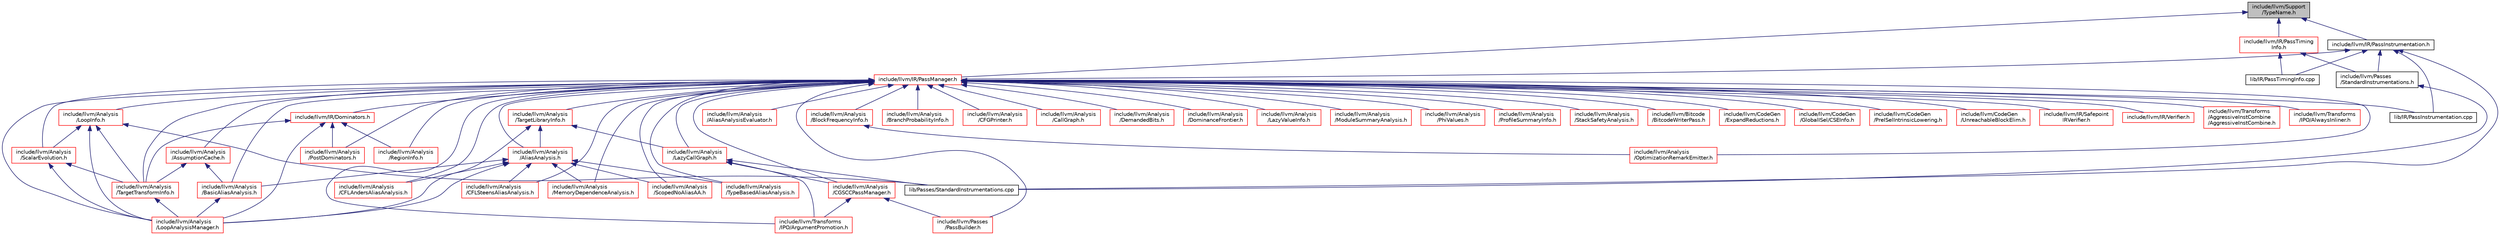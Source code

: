 digraph "include/llvm/Support/TypeName.h"
{
 // LATEX_PDF_SIZE
  bgcolor="transparent";
  edge [fontname="Helvetica",fontsize="10",labelfontname="Helvetica",labelfontsize="10"];
  node [fontname="Helvetica",fontsize="10",shape="box"];
  Node1 [label="include/llvm/Support\l/TypeName.h",height=0.2,width=0.4,color="black", fillcolor="grey75", style="filled", fontcolor="black",tooltip=" "];
  Node1 -> Node2 [dir="back",color="midnightblue",fontsize="10",style="solid",fontname="Helvetica"];
  Node2 [label="include/llvm/IR/PassInstrumentation.h",height=0.2,width=0.4,color="black",URL="$PassInstrumentation_8h.html",tooltip="This file defines the Pass Instrumentation classes that provide instrumentation points into the pass ..."];
  Node2 -> Node3 [dir="back",color="midnightblue",fontsize="10",style="solid",fontname="Helvetica"];
  Node3 [label="include/llvm/IR/PassManager.h",height=0.2,width=0.4,color="red",URL="$PassManager_8h.html",tooltip="This header defines various interfaces for pass management in LLVM."];
  Node3 -> Node4 [dir="back",color="midnightblue",fontsize="10",style="solid",fontname="Helvetica"];
  Node4 [label="include/llvm/Analysis\l/AliasAnalysis.h",height=0.2,width=0.4,color="red",URL="$AliasAnalysis_8h.html",tooltip=" "];
  Node4 -> Node99 [dir="back",color="midnightblue",fontsize="10",style="solid",fontname="Helvetica"];
  Node99 [label="include/llvm/Analysis\l/BasicAliasAnalysis.h",height=0.2,width=0.4,color="red",URL="$BasicAliasAnalysis_8h.html",tooltip="This is the interface for LLVM's primary stateless and local alias analysis."];
  Node99 -> Node100 [dir="back",color="midnightblue",fontsize="10",style="solid",fontname="Helvetica"];
  Node100 [label="include/llvm/Analysis\l/LoopAnalysisManager.h",height=0.2,width=0.4,color="red",URL="$LoopAnalysisManager_8h.html",tooltip="This header provides classes for managing per-loop analyses."];
  Node4 -> Node161 [dir="back",color="midnightblue",fontsize="10",style="solid",fontname="Helvetica"];
  Node161 [label="include/llvm/Analysis\l/CFLAndersAliasAnalysis.h",height=0.2,width=0.4,color="red",URL="$CFLAndersAliasAnalysis_8h.html",tooltip="This is the interface for LLVM's inclusion-based alias analysis implemented with CFL graph reachabili..."];
  Node4 -> Node163 [dir="back",color="midnightblue",fontsize="10",style="solid",fontname="Helvetica"];
  Node163 [label="include/llvm/Analysis\l/CFLSteensAliasAnalysis.h",height=0.2,width=0.4,color="red",URL="$CFLSteensAliasAnalysis_8h.html",tooltip="This is the interface for LLVM's unification-based alias analysis implemented with CFL graph reachabi..."];
  Node4 -> Node100 [dir="back",color="midnightblue",fontsize="10",style="solid",fontname="Helvetica"];
  Node4 -> Node220 [dir="back",color="midnightblue",fontsize="10",style="solid",fontname="Helvetica"];
  Node220 [label="include/llvm/Analysis\l/MemoryDependenceAnalysis.h",height=0.2,width=0.4,color="red",URL="$MemoryDependenceAnalysis_8h.html",tooltip=" "];
  Node4 -> Node252 [dir="back",color="midnightblue",fontsize="10",style="solid",fontname="Helvetica"];
  Node252 [label="include/llvm/Analysis\l/ScopedNoAliasAA.h",height=0.2,width=0.4,color="red",URL="$ScopedNoAliasAA_8h.html",tooltip="This is the interface for a metadata-based scoped no-alias analysis."];
  Node4 -> Node254 [dir="back",color="midnightblue",fontsize="10",style="solid",fontname="Helvetica"];
  Node254 [label="include/llvm/Analysis\l/TypeBasedAliasAnalysis.h",height=0.2,width=0.4,color="red",URL="$TypeBasedAliasAnalysis_8h.html",tooltip="This is the interface for a metadata-based TBAA."];
  Node3 -> Node1337 [dir="back",color="midnightblue",fontsize="10",style="solid",fontname="Helvetica"];
  Node1337 [label="include/llvm/Analysis\l/AliasAnalysisEvaluator.h",height=0.2,width=0.4,color="red",URL="$AliasAnalysisEvaluator_8h.html",tooltip="This file implements a simple N^2 alias analysis accuracy evaluator."];
  Node3 -> Node1338 [dir="back",color="midnightblue",fontsize="10",style="solid",fontname="Helvetica"];
  Node1338 [label="include/llvm/Analysis\l/AssumptionCache.h",height=0.2,width=0.4,color="red",URL="$AssumptionCache_8h.html",tooltip=" "];
  Node1338 -> Node99 [dir="back",color="midnightblue",fontsize="10",style="solid",fontname="Helvetica"];
  Node1338 -> Node1344 [dir="back",color="midnightblue",fontsize="10",style="solid",fontname="Helvetica"];
  Node1344 [label="include/llvm/Analysis\l/TargetTransformInfo.h",height=0.2,width=0.4,color="red",URL="$TargetTransformInfo_8h.html",tooltip="This pass exposes codegen information to IR-level passes."];
  Node1344 -> Node100 [dir="back",color="midnightblue",fontsize="10",style="solid",fontname="Helvetica"];
  Node3 -> Node99 [dir="back",color="midnightblue",fontsize="10",style="solid",fontname="Helvetica"];
  Node3 -> Node1378 [dir="back",color="midnightblue",fontsize="10",style="solid",fontname="Helvetica"];
  Node1378 [label="include/llvm/Analysis\l/BlockFrequencyInfo.h",height=0.2,width=0.4,color="red",URL="$BlockFrequencyInfo_8h.html",tooltip=" "];
  Node1378 -> Node1382 [dir="back",color="midnightblue",fontsize="10",style="solid",fontname="Helvetica"];
  Node1382 [label="include/llvm/Analysis\l/OptimizationRemarkEmitter.h",height=0.2,width=0.4,color="red",URL="$OptimizationRemarkEmitter_8h.html",tooltip=" "];
  Node3 -> Node1392 [dir="back",color="midnightblue",fontsize="10",style="solid",fontname="Helvetica"];
  Node1392 [label="include/llvm/Analysis\l/BranchProbabilityInfo.h",height=0.2,width=0.4,color="red",URL="$BranchProbabilityInfo_8h.html",tooltip=" "];
  Node3 -> Node1396 [dir="back",color="midnightblue",fontsize="10",style="solid",fontname="Helvetica"];
  Node1396 [label="include/llvm/Analysis\l/CFGPrinter.h",height=0.2,width=0.4,color="red",URL="$CFGPrinter_8h.html",tooltip=" "];
  Node3 -> Node161 [dir="back",color="midnightblue",fontsize="10",style="solid",fontname="Helvetica"];
  Node3 -> Node163 [dir="back",color="midnightblue",fontsize="10",style="solid",fontname="Helvetica"];
  Node3 -> Node1402 [dir="back",color="midnightblue",fontsize="10",style="solid",fontname="Helvetica"];
  Node1402 [label="include/llvm/Analysis\l/CGSCCPassManager.h",height=0.2,width=0.4,color="red",URL="$CGSCCPassManager_8h.html",tooltip="This header provides classes for managing passes over SCCs of the call graph."];
  Node1402 -> Node115 [dir="back",color="midnightblue",fontsize="10",style="solid",fontname="Helvetica"];
  Node115 [label="include/llvm/Passes\l/PassBuilder.h",height=0.2,width=0.4,color="red",URL="$PassBuilder_8h.html",tooltip="Interfaces for registering analysis passes, producing common pass manager configurations,..."];
  Node1402 -> Node1403 [dir="back",color="midnightblue",fontsize="10",style="solid",fontname="Helvetica"];
  Node1403 [label="include/llvm/Transforms\l/IPO/ArgumentPromotion.h",height=0.2,width=0.4,color="red",URL="$ArgumentPromotion_8h.html",tooltip=" "];
  Node3 -> Node1407 [dir="back",color="midnightblue",fontsize="10",style="solid",fontname="Helvetica"];
  Node1407 [label="include/llvm/Analysis\l/CallGraph.h",height=0.2,width=0.4,color="red",URL="$CallGraph_8h.html",tooltip="This file provides interfaces used to build and manipulate a call graph, which is a very useful tool ..."];
  Node3 -> Node1414 [dir="back",color="midnightblue",fontsize="10",style="solid",fontname="Helvetica"];
  Node1414 [label="include/llvm/Analysis\l/DemandedBits.h",height=0.2,width=0.4,color="red",URL="$DemandedBits_8h.html",tooltip=" "];
  Node3 -> Node1415 [dir="back",color="midnightblue",fontsize="10",style="solid",fontname="Helvetica"];
  Node1415 [label="include/llvm/Analysis\l/DominanceFrontier.h",height=0.2,width=0.4,color="red",URL="$DominanceFrontier_8h.html",tooltip=" "];
  Node3 -> Node1420 [dir="back",color="midnightblue",fontsize="10",style="solid",fontname="Helvetica"];
  Node1420 [label="include/llvm/Analysis\l/LazyCallGraph.h",height=0.2,width=0.4,color="red",URL="$LazyCallGraph_8h.html",tooltip="Implements a lazy call graph analysis and related passes for the new pass manager."];
  Node1420 -> Node1402 [dir="back",color="midnightblue",fontsize="10",style="solid",fontname="Helvetica"];
  Node1420 -> Node1403 [dir="back",color="midnightblue",fontsize="10",style="solid",fontname="Helvetica"];
  Node1420 -> Node1423 [dir="back",color="midnightblue",fontsize="10",style="solid",fontname="Helvetica"];
  Node1423 [label="lib/Passes/StandardInstrumentations.cpp",height=0.2,width=0.4,color="black",URL="$StandardInstrumentations_8cpp.html",tooltip="This file defines IR-printing pass instrumentation callbacks as well as StandardInstrumentations clas..."];
  Node3 -> Node1424 [dir="back",color="midnightblue",fontsize="10",style="solid",fontname="Helvetica"];
  Node1424 [label="include/llvm/Analysis\l/LazyValueInfo.h",height=0.2,width=0.4,color="red",URL="$LazyValueInfo_8h.html",tooltip=" "];
  Node3 -> Node100 [dir="back",color="midnightblue",fontsize="10",style="solid",fontname="Helvetica"];
  Node3 -> Node1425 [dir="back",color="midnightblue",fontsize="10",style="solid",fontname="Helvetica"];
  Node1425 [label="include/llvm/Analysis\l/LoopInfo.h",height=0.2,width=0.4,color="red",URL="$LoopInfo_8h.html",tooltip=" "];
  Node1425 -> Node100 [dir="back",color="midnightblue",fontsize="10",style="solid",fontname="Helvetica"];
  Node1425 -> Node1433 [dir="back",color="midnightblue",fontsize="10",style="solid",fontname="Helvetica"];
  Node1433 [label="include/llvm/Analysis\l/ScalarEvolution.h",height=0.2,width=0.4,color="red",URL="$ScalarEvolution_8h.html",tooltip=" "];
  Node1433 -> Node100 [dir="back",color="midnightblue",fontsize="10",style="solid",fontname="Helvetica"];
  Node1433 -> Node1344 [dir="back",color="midnightblue",fontsize="10",style="solid",fontname="Helvetica"];
  Node1425 -> Node1344 [dir="back",color="midnightblue",fontsize="10",style="solid",fontname="Helvetica"];
  Node1425 -> Node1423 [dir="back",color="midnightblue",fontsize="10",style="solid",fontname="Helvetica"];
  Node3 -> Node220 [dir="back",color="midnightblue",fontsize="10",style="solid",fontname="Helvetica"];
  Node3 -> Node1451 [dir="back",color="midnightblue",fontsize="10",style="solid",fontname="Helvetica"];
  Node1451 [label="include/llvm/Analysis\l/ModuleSummaryAnalysis.h",height=0.2,width=0.4,color="red",URL="$ModuleSummaryAnalysis_8h.html",tooltip="This is the interface to build a ModuleSummaryIndex for a module."];
  Node3 -> Node1382 [dir="back",color="midnightblue",fontsize="10",style="solid",fontname="Helvetica"];
  Node3 -> Node1453 [dir="back",color="midnightblue",fontsize="10",style="solid",fontname="Helvetica"];
  Node1453 [label="include/llvm/Analysis\l/PhiValues.h",height=0.2,width=0.4,color="red",URL="$PhiValues_8h.html",tooltip=" "];
  Node3 -> Node1455 [dir="back",color="midnightblue",fontsize="10",style="solid",fontname="Helvetica"];
  Node1455 [label="include/llvm/Analysis\l/PostDominators.h",height=0.2,width=0.4,color="red",URL="$PostDominators_8h.html",tooltip=" "];
  Node3 -> Node1469 [dir="back",color="midnightblue",fontsize="10",style="solid",fontname="Helvetica"];
  Node1469 [label="include/llvm/Analysis\l/ProfileSummaryInfo.h",height=0.2,width=0.4,color="red",URL="$ProfileSummaryInfo_8h.html",tooltip=" "];
  Node3 -> Node1470 [dir="back",color="midnightblue",fontsize="10",style="solid",fontname="Helvetica"];
  Node1470 [label="include/llvm/Analysis\l/RegionInfo.h",height=0.2,width=0.4,color="red",URL="$RegionInfo_8h.html",tooltip=" "];
  Node3 -> Node1433 [dir="back",color="midnightblue",fontsize="10",style="solid",fontname="Helvetica"];
  Node3 -> Node252 [dir="back",color="midnightblue",fontsize="10",style="solid",fontname="Helvetica"];
  Node3 -> Node1474 [dir="back",color="midnightblue",fontsize="10",style="solid",fontname="Helvetica"];
  Node1474 [label="include/llvm/Analysis\l/StackSafetyAnalysis.h",height=0.2,width=0.4,color="red",URL="$StackSafetyAnalysis_8h.html",tooltip=" "];
  Node3 -> Node1475 [dir="back",color="midnightblue",fontsize="10",style="solid",fontname="Helvetica"];
  Node1475 [label="include/llvm/Analysis\l/TargetLibraryInfo.h",height=0.2,width=0.4,color="red",URL="$TargetLibraryInfo_8h.html",tooltip=" "];
  Node1475 -> Node4 [dir="back",color="midnightblue",fontsize="10",style="solid",fontname="Helvetica"];
  Node1475 -> Node1420 [dir="back",color="midnightblue",fontsize="10",style="solid",fontname="Helvetica"];
  Node1475 -> Node100 [dir="back",color="midnightblue",fontsize="10",style="solid",fontname="Helvetica"];
  Node3 -> Node1344 [dir="back",color="midnightblue",fontsize="10",style="solid",fontname="Helvetica"];
  Node3 -> Node254 [dir="back",color="midnightblue",fontsize="10",style="solid",fontname="Helvetica"];
  Node3 -> Node1490 [dir="back",color="midnightblue",fontsize="10",style="solid",fontname="Helvetica"];
  Node1490 [label="include/llvm/Bitcode\l/BitcodeWriterPass.h",height=0.2,width=0.4,color="red",URL="$BitcodeWriterPass_8h.html",tooltip="This file provides a bitcode writing pass."];
  Node3 -> Node1491 [dir="back",color="midnightblue",fontsize="10",style="solid",fontname="Helvetica"];
  Node1491 [label="include/llvm/CodeGen\l/ExpandReductions.h",height=0.2,width=0.4,color="red",URL="$ExpandReductions_8h.html",tooltip=" "];
  Node3 -> Node337 [dir="back",color="midnightblue",fontsize="10",style="solid",fontname="Helvetica"];
  Node337 [label="include/llvm/CodeGen\l/GlobalISel/CSEInfo.h",height=0.2,width=0.4,color="red",URL="$CSEInfo_8h.html",tooltip=" "];
  Node3 -> Node1492 [dir="back",color="midnightblue",fontsize="10",style="solid",fontname="Helvetica"];
  Node1492 [label="include/llvm/CodeGen\l/PreISelIntrinsicLowering.h",height=0.2,width=0.4,color="red",URL="$PreISelIntrinsicLowering_8h.html",tooltip=" "];
  Node3 -> Node1494 [dir="back",color="midnightblue",fontsize="10",style="solid",fontname="Helvetica"];
  Node1494 [label="include/llvm/CodeGen\l/UnreachableBlockElim.h",height=0.2,width=0.4,color="red",URL="$UnreachableBlockElim_8h.html",tooltip=" "];
  Node3 -> Node1495 [dir="back",color="midnightblue",fontsize="10",style="solid",fontname="Helvetica"];
  Node1495 [label="include/llvm/IR/Dominators.h",height=0.2,width=0.4,color="red",URL="$Dominators_8h.html",tooltip=" "];
  Node1495 -> Node100 [dir="back",color="midnightblue",fontsize="10",style="solid",fontname="Helvetica"];
  Node1495 -> Node1455 [dir="back",color="midnightblue",fontsize="10",style="solid",fontname="Helvetica"];
  Node1495 -> Node1470 [dir="back",color="midnightblue",fontsize="10",style="solid",fontname="Helvetica"];
  Node1495 -> Node1344 [dir="back",color="midnightblue",fontsize="10",style="solid",fontname="Helvetica"];
  Node3 -> Node1509 [dir="back",color="midnightblue",fontsize="10",style="solid",fontname="Helvetica"];
  Node1509 [label="include/llvm/IR/Safepoint\lIRVerifier.h",height=0.2,width=0.4,color="red",URL="$SafepointIRVerifier_8h.html",tooltip=" "];
  Node3 -> Node1510 [dir="back",color="midnightblue",fontsize="10",style="solid",fontname="Helvetica"];
  Node1510 [label="include/llvm/IR/Verifier.h",height=0.2,width=0.4,color="red",URL="$Verifier_8h.html",tooltip=" "];
  Node3 -> Node115 [dir="back",color="midnightblue",fontsize="10",style="solid",fontname="Helvetica"];
  Node3 -> Node1516 [dir="back",color="midnightblue",fontsize="10",style="solid",fontname="Helvetica"];
  Node1516 [label="include/llvm/Transforms\l/AggressiveInstCombine\l/AggressiveInstCombine.h",height=0.2,width=0.4,color="red",URL="$llvm_2Transforms_2AggressiveInstCombine_2AggressiveInstCombine_8h.html",tooltip="This file provides the primary interface to the aggressive instcombine pass."];
  Node3 -> Node1517 [dir="back",color="midnightblue",fontsize="10",style="solid",fontname="Helvetica"];
  Node1517 [label="include/llvm/Transforms\l/IPO/AlwaysInliner.h",height=0.2,width=0.4,color="red",URL="$AlwaysInliner_8h.html",tooltip="Provides passes to inlining \"always_inline\" functions."];
  Node3 -> Node1403 [dir="back",color="midnightblue",fontsize="10",style="solid",fontname="Helvetica"];
  Node3 -> Node1620 [dir="back",color="midnightblue",fontsize="10",style="solid",fontname="Helvetica"];
  Node1620 [label="lib/IR/PassInstrumentation.cpp",height=0.2,width=0.4,color="black",URL="$PassInstrumentation_8cpp.html",tooltip="This file provides the implementation of PassInstrumentation class."];
  Node2 -> Node1622 [dir="back",color="midnightblue",fontsize="10",style="solid",fontname="Helvetica"];
  Node1622 [label="include/llvm/Passes\l/StandardInstrumentations.h",height=0.2,width=0.4,color="black",URL="$StandardInstrumentations_8h.html",tooltip="This header defines a class that provides bookkeeping for all standard (i.e in-tree) pass instrumenta..."];
  Node1622 -> Node1423 [dir="back",color="midnightblue",fontsize="10",style="solid",fontname="Helvetica"];
  Node2 -> Node1620 [dir="back",color="midnightblue",fontsize="10",style="solid",fontname="Helvetica"];
  Node2 -> Node1623 [dir="back",color="midnightblue",fontsize="10",style="solid",fontname="Helvetica"];
  Node1623 [label="lib/IR/PassTimingInfo.cpp",height=0.2,width=0.4,color="black",URL="$PassTimingInfo_8cpp.html",tooltip=" "];
  Node2 -> Node1423 [dir="back",color="midnightblue",fontsize="10",style="solid",fontname="Helvetica"];
  Node1 -> Node3 [dir="back",color="midnightblue",fontsize="10",style="solid",fontname="Helvetica"];
  Node1 -> Node1624 [dir="back",color="midnightblue",fontsize="10",style="solid",fontname="Helvetica"];
  Node1624 [label="include/llvm/IR/PassTiming\lInfo.h",height=0.2,width=0.4,color="red",URL="$PassTimingInfo_8h.html",tooltip="This header defines classes/functions to handle pass execution timing information with interfaces for..."];
  Node1624 -> Node1622 [dir="back",color="midnightblue",fontsize="10",style="solid",fontname="Helvetica"];
  Node1624 -> Node1623 [dir="back",color="midnightblue",fontsize="10",style="solid",fontname="Helvetica"];
}
